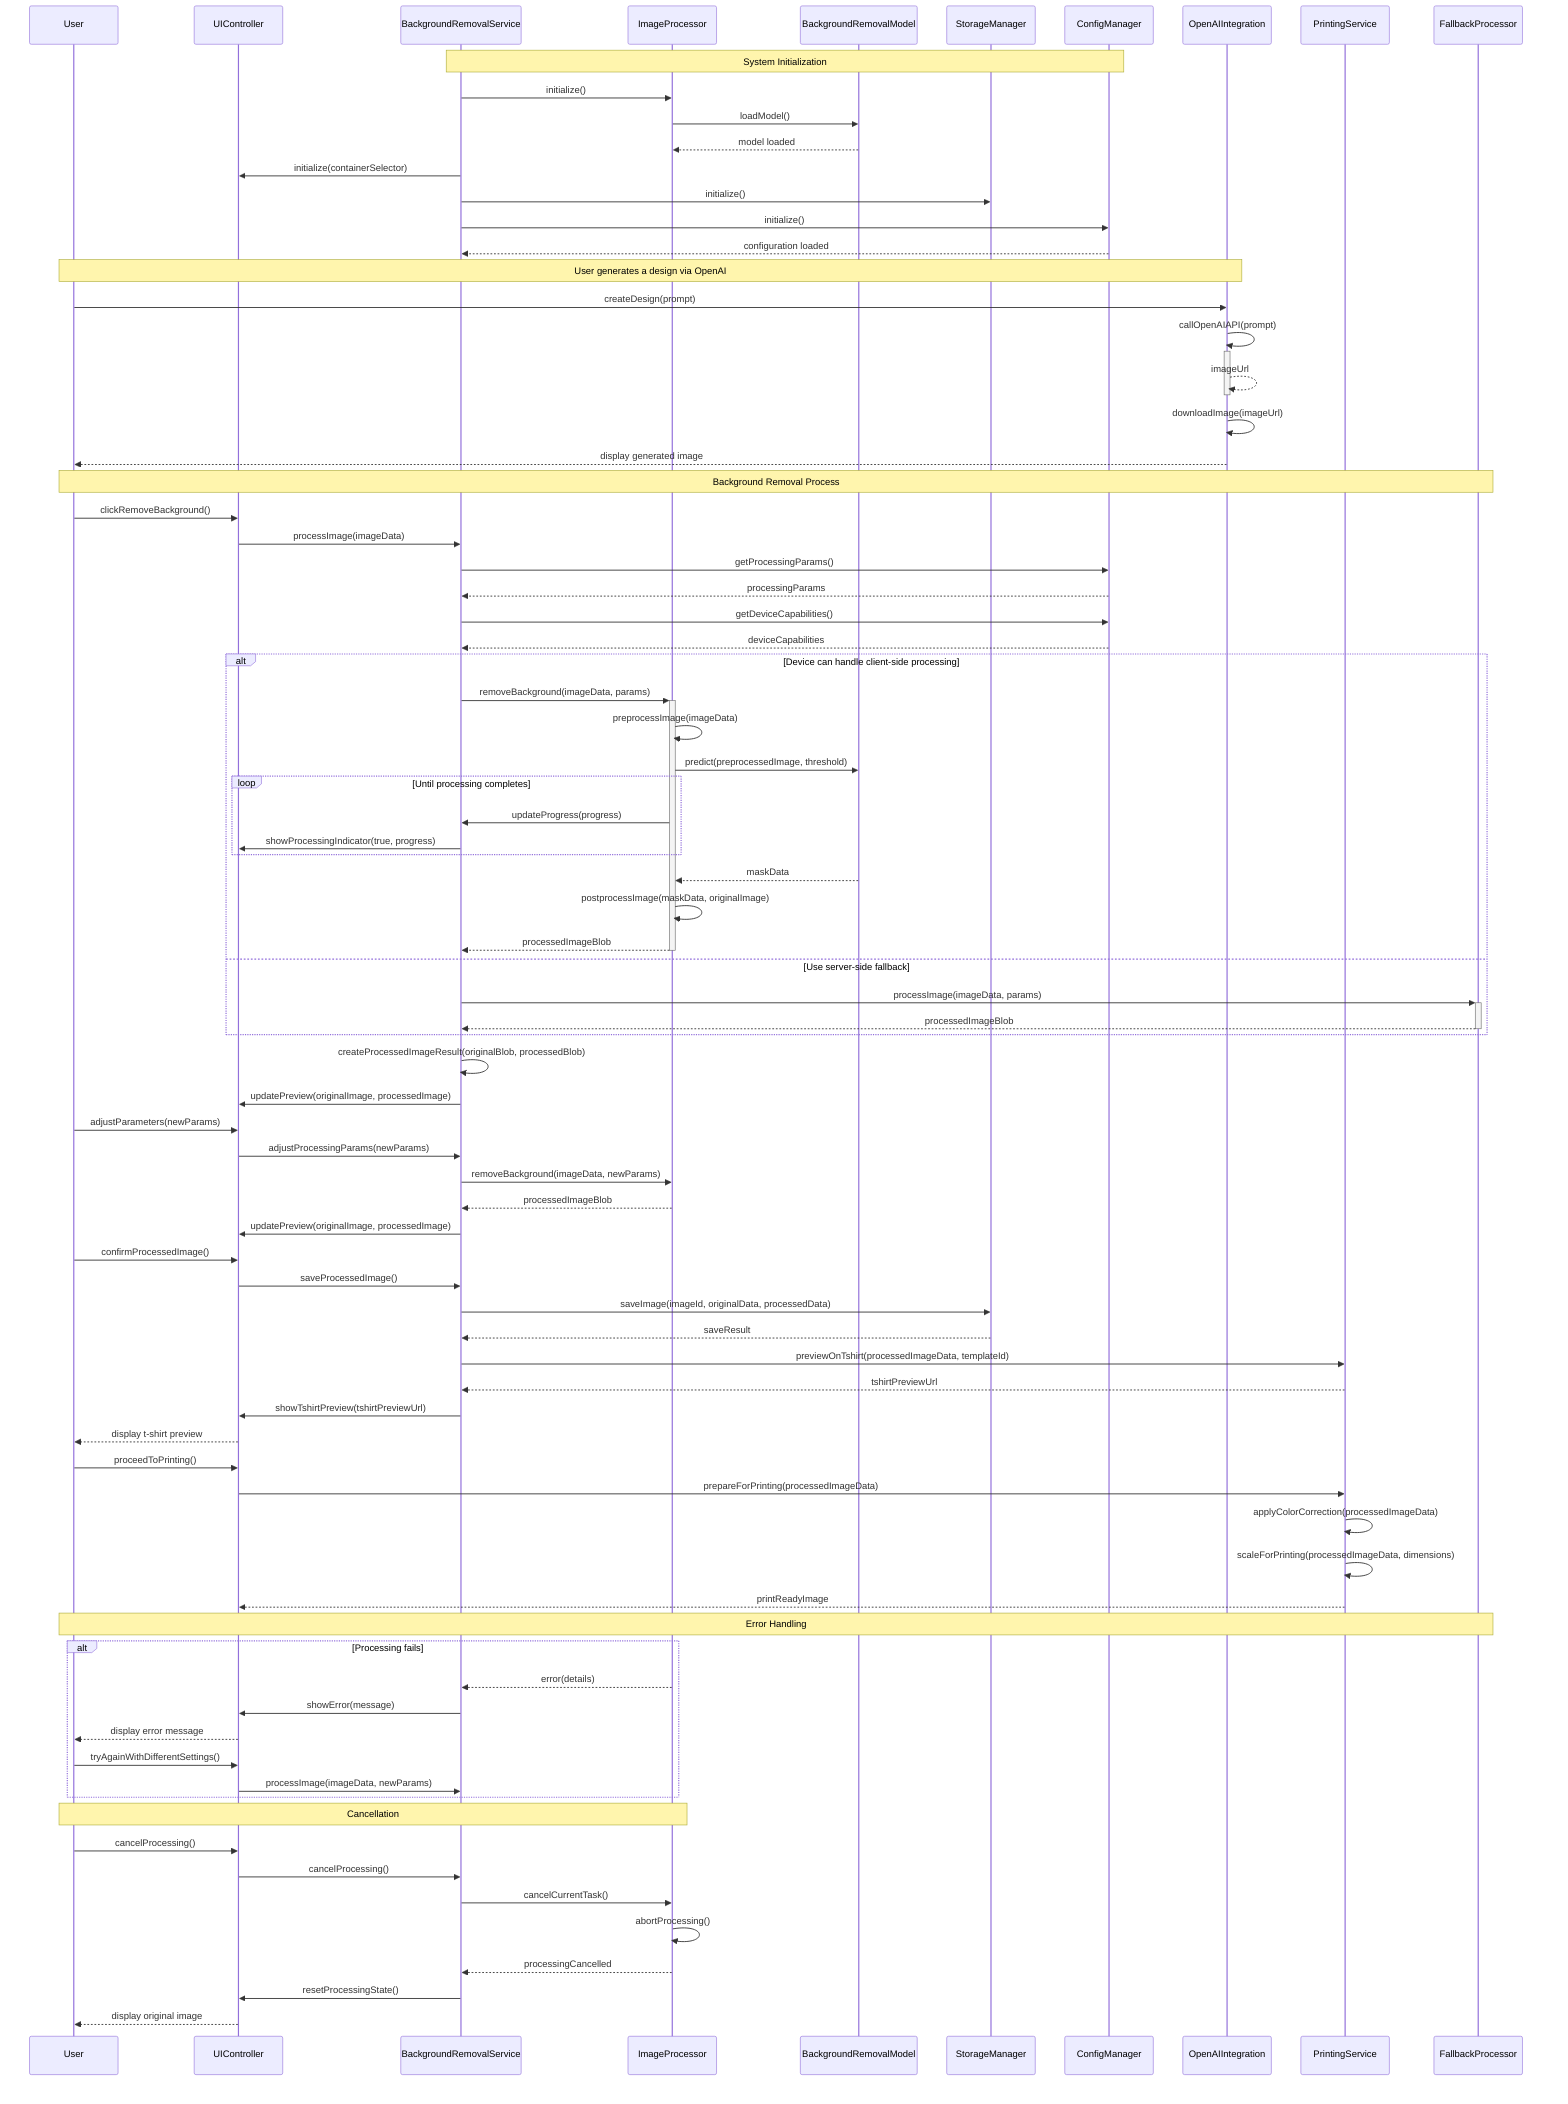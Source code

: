 sequenceDiagram
    participant User
    participant UI as UIController
    participant BRS as BackgroundRemovalService
    participant IP as ImageProcessor
    participant BRM as BackgroundRemovalModel
    participant SM as StorageManager
    participant CM as ConfigManager
    participant OAI as OpenAIIntegration
    participant PS as PrintingService
    participant FP as FallbackProcessor
    
    %% Initialization Phase
    Note over BRS,CM: System Initialization
    BRS->>IP: initialize()
    IP->>BRM: loadModel()
    BRM-->>IP: model loaded
    BRS->>UI: initialize(containerSelector)
    BRS->>SM: initialize()
    BRS->>CM: initialize()
    CM-->>BRS: configuration loaded
    
    %% OpenAI Image Generation Integration
    Note over User,OAI: User generates a design via OpenAI
    User->>OAI: createDesign(prompt)
    OAI->>+OAI: callOpenAIAPI(prompt)
    OAI-->>-OAI: imageUrl
    OAI->>OAI: downloadImage(imageUrl)
    OAI-->>User: display generated image
    
    %% Background Removal Process
    Note over User,FP: Background Removal Process
    User->>UI: clickRemoveBackground()
    UI->>BRS: processImage(imageData)
    BRS->>CM: getProcessingParams()
    CM-->>BRS: processingParams
    
    %% Check device capability and decide processing strategy
    BRS->>CM: getDeviceCapabilities()
    CM-->>BRS: deviceCapabilities
    
    alt Device can handle client-side processing
        BRS->>+IP: removeBackground(imageData, params)
        IP->>IP: preprocessImage(imageData)
        IP->>BRM: predict(preprocessedImage, threshold)
        
        %% Show progress during processing
        loop Until processing completes
            IP->>BRS: updateProgress(progress)
            BRS->>UI: showProcessingIndicator(true, progress)
        end
        
        BRM-->>IP: maskData
        IP->>IP: postprocessImage(maskData, originalImage)
        IP-->>-BRS: processedImageBlob
    else Use server-side fallback
        BRS->>+FP: processImage(imageData, params)
        FP-->>-BRS: processedImageBlob
    end
    
    %% Create processed image result
    BRS->>BRS: createProcessedImageResult(originalBlob, processedBlob)
    BRS->>UI: updatePreview(originalImage, processedImage)
    
    %% User adjusts processing parameters
    User->>UI: adjustParameters(newParams)
    UI->>BRS: adjustProcessingParams(newParams)
    BRS->>IP: removeBackground(imageData, newParams)
    
    %% Processing continues as before with new parameters
    %% (simplified to avoid repetition)
    IP-->>BRS: processedImageBlob
    BRS->>UI: updatePreview(originalImage, processedImage)
    
    %% User confirms the result
    User->>UI: confirmProcessedImage()
    UI->>BRS: saveProcessedImage()
    BRS->>SM: saveImage(imageId, originalData, processedData)
    SM-->>BRS: saveResult
    
    %% Preview on T-shirt
    BRS->>PS: previewOnTshirt(processedImageData, templateId)
    PS-->>BRS: tshirtPreviewUrl
    BRS->>UI: showTshirtPreview(tshirtPreviewUrl)
    UI-->>User: display t-shirt preview
    
    %% Proceed to printing process
    User->>UI: proceedToPrinting()
    UI->>PS: prepareForPrinting(processedImageData)
    PS->>PS: applyColorCorrection(processedImageData)
    PS->>PS: scaleForPrinting(processedImageData, dimensions)
    PS-->>UI: printReadyImage
    
    %% Error handling scenario
    Note over User,FP: Error Handling
    alt Processing fails
        IP-->>BRS: error(details)
        BRS->>UI: showError(message)
        UI-->>User: display error message
        User->>UI: tryAgainWithDifferentSettings()
        UI->>BRS: processImage(imageData, newParams)
    end
    
    %% Cancellation scenario
    Note over User,IP: Cancellation
    User->>UI: cancelProcessing()
    UI->>BRS: cancelProcessing()
    BRS->>IP: cancelCurrentTask()
    IP->>IP: abortProcessing()
    IP-->>BRS: processingCancelled
    BRS->>UI: resetProcessingState()
    UI-->>User: display original image